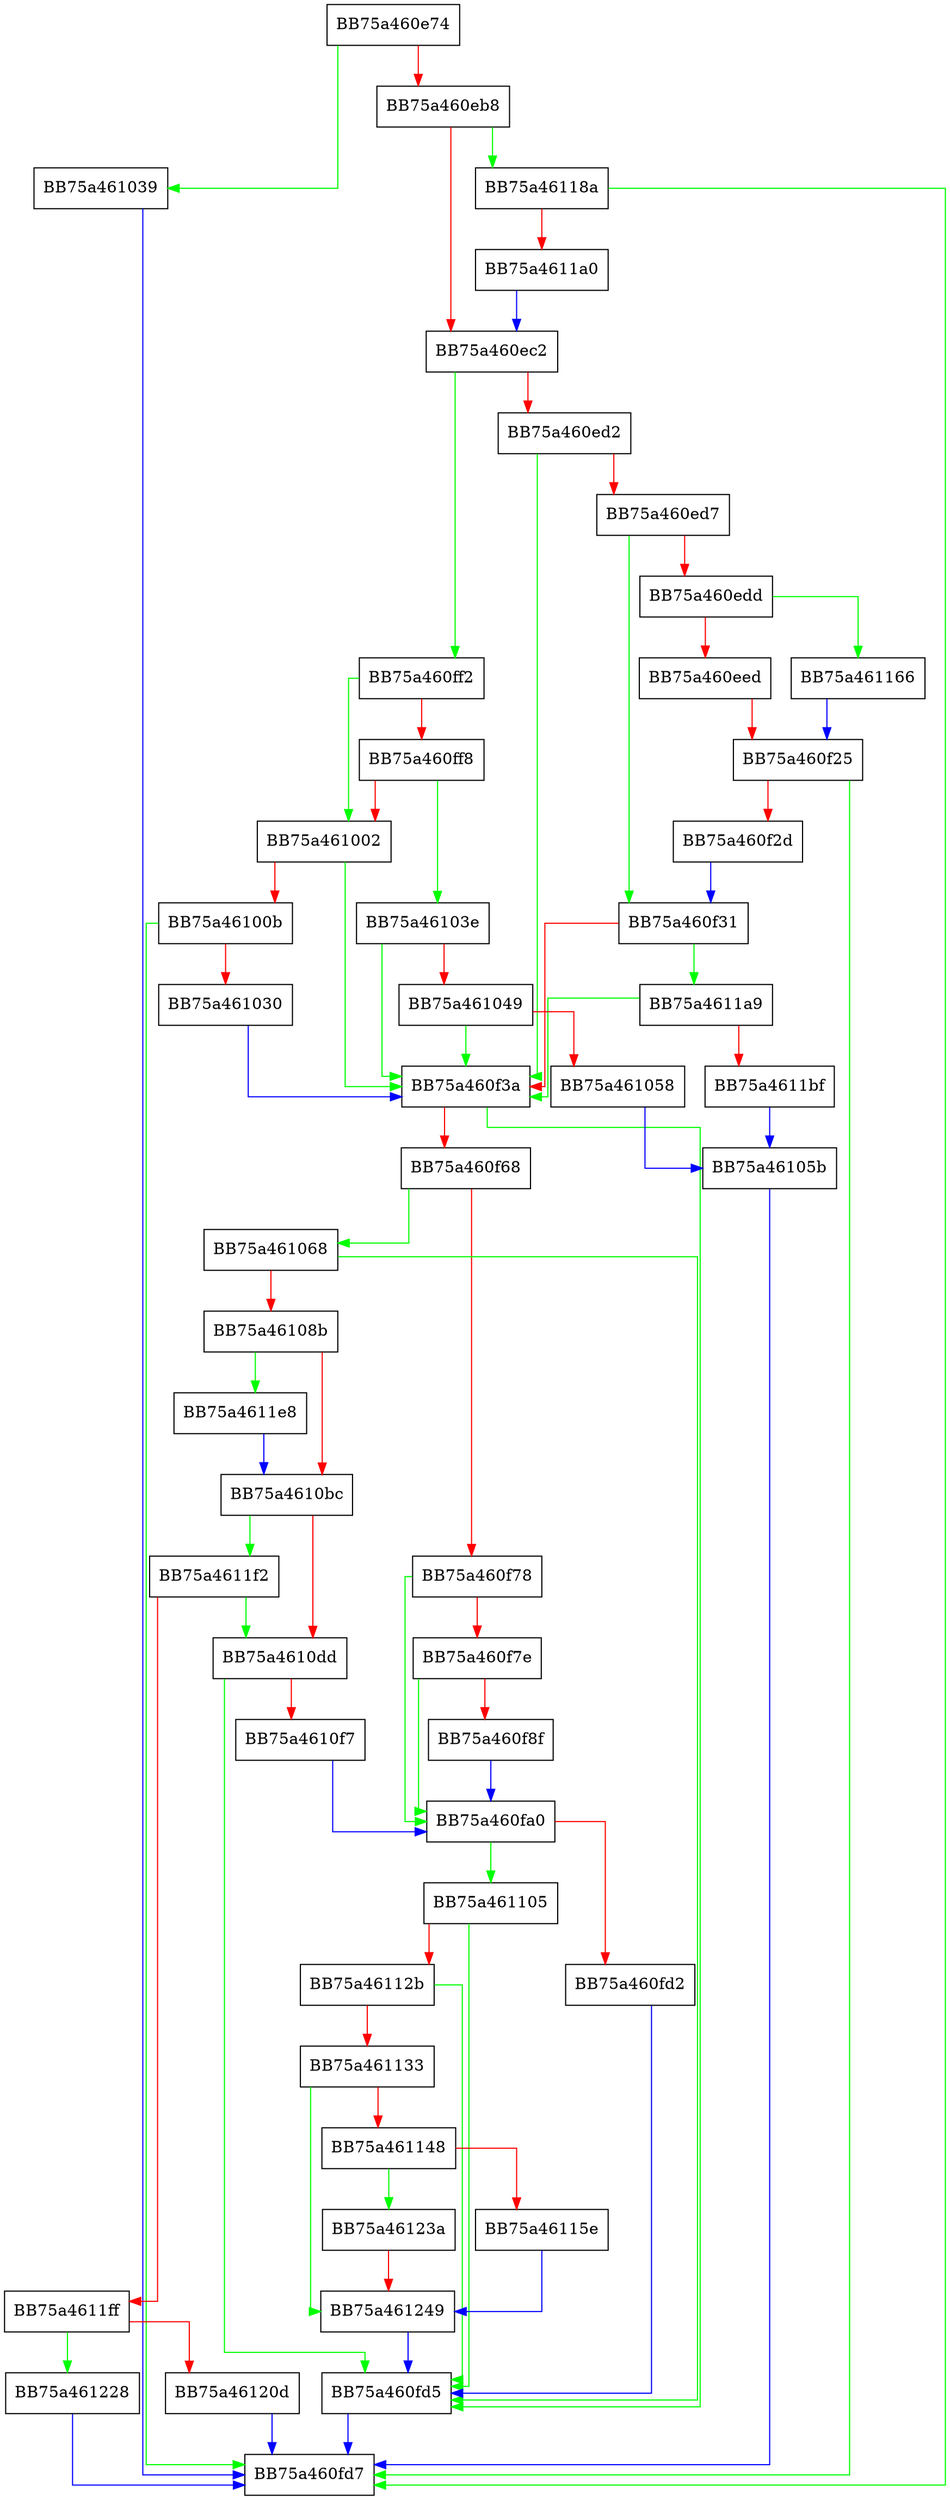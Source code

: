 digraph sqlite3BtreeInsert {
  node [shape="box"];
  graph [splines=ortho];
  BB75a460e74 -> BB75a461039 [color="green"];
  BB75a460e74 -> BB75a460eb8 [color="red"];
  BB75a460eb8 -> BB75a46118a [color="green"];
  BB75a460eb8 -> BB75a460ec2 [color="red"];
  BB75a460ec2 -> BB75a460ff2 [color="green"];
  BB75a460ec2 -> BB75a460ed2 [color="red"];
  BB75a460ed2 -> BB75a460f3a [color="green"];
  BB75a460ed2 -> BB75a460ed7 [color="red"];
  BB75a460ed7 -> BB75a460f31 [color="green"];
  BB75a460ed7 -> BB75a460edd [color="red"];
  BB75a460edd -> BB75a461166 [color="green"];
  BB75a460edd -> BB75a460eed [color="red"];
  BB75a460eed -> BB75a460f25 [color="red"];
  BB75a460f25 -> BB75a460fd7 [color="green"];
  BB75a460f25 -> BB75a460f2d [color="red"];
  BB75a460f2d -> BB75a460f31 [color="blue"];
  BB75a460f31 -> BB75a4611a9 [color="green"];
  BB75a460f31 -> BB75a460f3a [color="red"];
  BB75a460f3a -> BB75a460fd5 [color="green"];
  BB75a460f3a -> BB75a460f68 [color="red"];
  BB75a460f68 -> BB75a461068 [color="green"];
  BB75a460f68 -> BB75a460f78 [color="red"];
  BB75a460f78 -> BB75a460fa0 [color="green"];
  BB75a460f78 -> BB75a460f7e [color="red"];
  BB75a460f7e -> BB75a460fa0 [color="green"];
  BB75a460f7e -> BB75a460f8f [color="red"];
  BB75a460f8f -> BB75a460fa0 [color="blue"];
  BB75a460fa0 -> BB75a461105 [color="green"];
  BB75a460fa0 -> BB75a460fd2 [color="red"];
  BB75a460fd2 -> BB75a460fd5 [color="blue"];
  BB75a460fd5 -> BB75a460fd7 [color="blue"];
  BB75a460ff2 -> BB75a461002 [color="green"];
  BB75a460ff2 -> BB75a460ff8 [color="red"];
  BB75a460ff8 -> BB75a46103e [color="green"];
  BB75a460ff8 -> BB75a461002 [color="red"];
  BB75a461002 -> BB75a460f3a [color="green"];
  BB75a461002 -> BB75a46100b [color="red"];
  BB75a46100b -> BB75a460fd7 [color="green"];
  BB75a46100b -> BB75a461030 [color="red"];
  BB75a461030 -> BB75a460f3a [color="blue"];
  BB75a461039 -> BB75a460fd7 [color="blue"];
  BB75a46103e -> BB75a460f3a [color="green"];
  BB75a46103e -> BB75a461049 [color="red"];
  BB75a461049 -> BB75a460f3a [color="green"];
  BB75a461049 -> BB75a461058 [color="red"];
  BB75a461058 -> BB75a46105b [color="blue"];
  BB75a46105b -> BB75a460fd7 [color="blue"];
  BB75a461068 -> BB75a460fd5 [color="green"];
  BB75a461068 -> BB75a46108b [color="red"];
  BB75a46108b -> BB75a4611e8 [color="green"];
  BB75a46108b -> BB75a4610bc [color="red"];
  BB75a4610bc -> BB75a4611f2 [color="green"];
  BB75a4610bc -> BB75a4610dd [color="red"];
  BB75a4610dd -> BB75a460fd5 [color="green"];
  BB75a4610dd -> BB75a4610f7 [color="red"];
  BB75a4610f7 -> BB75a460fa0 [color="blue"];
  BB75a461105 -> BB75a460fd5 [color="green"];
  BB75a461105 -> BB75a46112b [color="red"];
  BB75a46112b -> BB75a460fd5 [color="green"];
  BB75a46112b -> BB75a461133 [color="red"];
  BB75a461133 -> BB75a461249 [color="green"];
  BB75a461133 -> BB75a461148 [color="red"];
  BB75a461148 -> BB75a46123a [color="green"];
  BB75a461148 -> BB75a46115e [color="red"];
  BB75a46115e -> BB75a461249 [color="blue"];
  BB75a461166 -> BB75a460f25 [color="blue"];
  BB75a46118a -> BB75a460fd7 [color="green"];
  BB75a46118a -> BB75a4611a0 [color="red"];
  BB75a4611a0 -> BB75a460ec2 [color="blue"];
  BB75a4611a9 -> BB75a460f3a [color="green"];
  BB75a4611a9 -> BB75a4611bf [color="red"];
  BB75a4611bf -> BB75a46105b [color="blue"];
  BB75a4611e8 -> BB75a4610bc [color="blue"];
  BB75a4611f2 -> BB75a4610dd [color="green"];
  BB75a4611f2 -> BB75a4611ff [color="red"];
  BB75a4611ff -> BB75a461228 [color="green"];
  BB75a4611ff -> BB75a46120d [color="red"];
  BB75a46120d -> BB75a460fd7 [color="blue"];
  BB75a461228 -> BB75a460fd7 [color="blue"];
  BB75a46123a -> BB75a461249 [color="red"];
  BB75a461249 -> BB75a460fd5 [color="blue"];
}